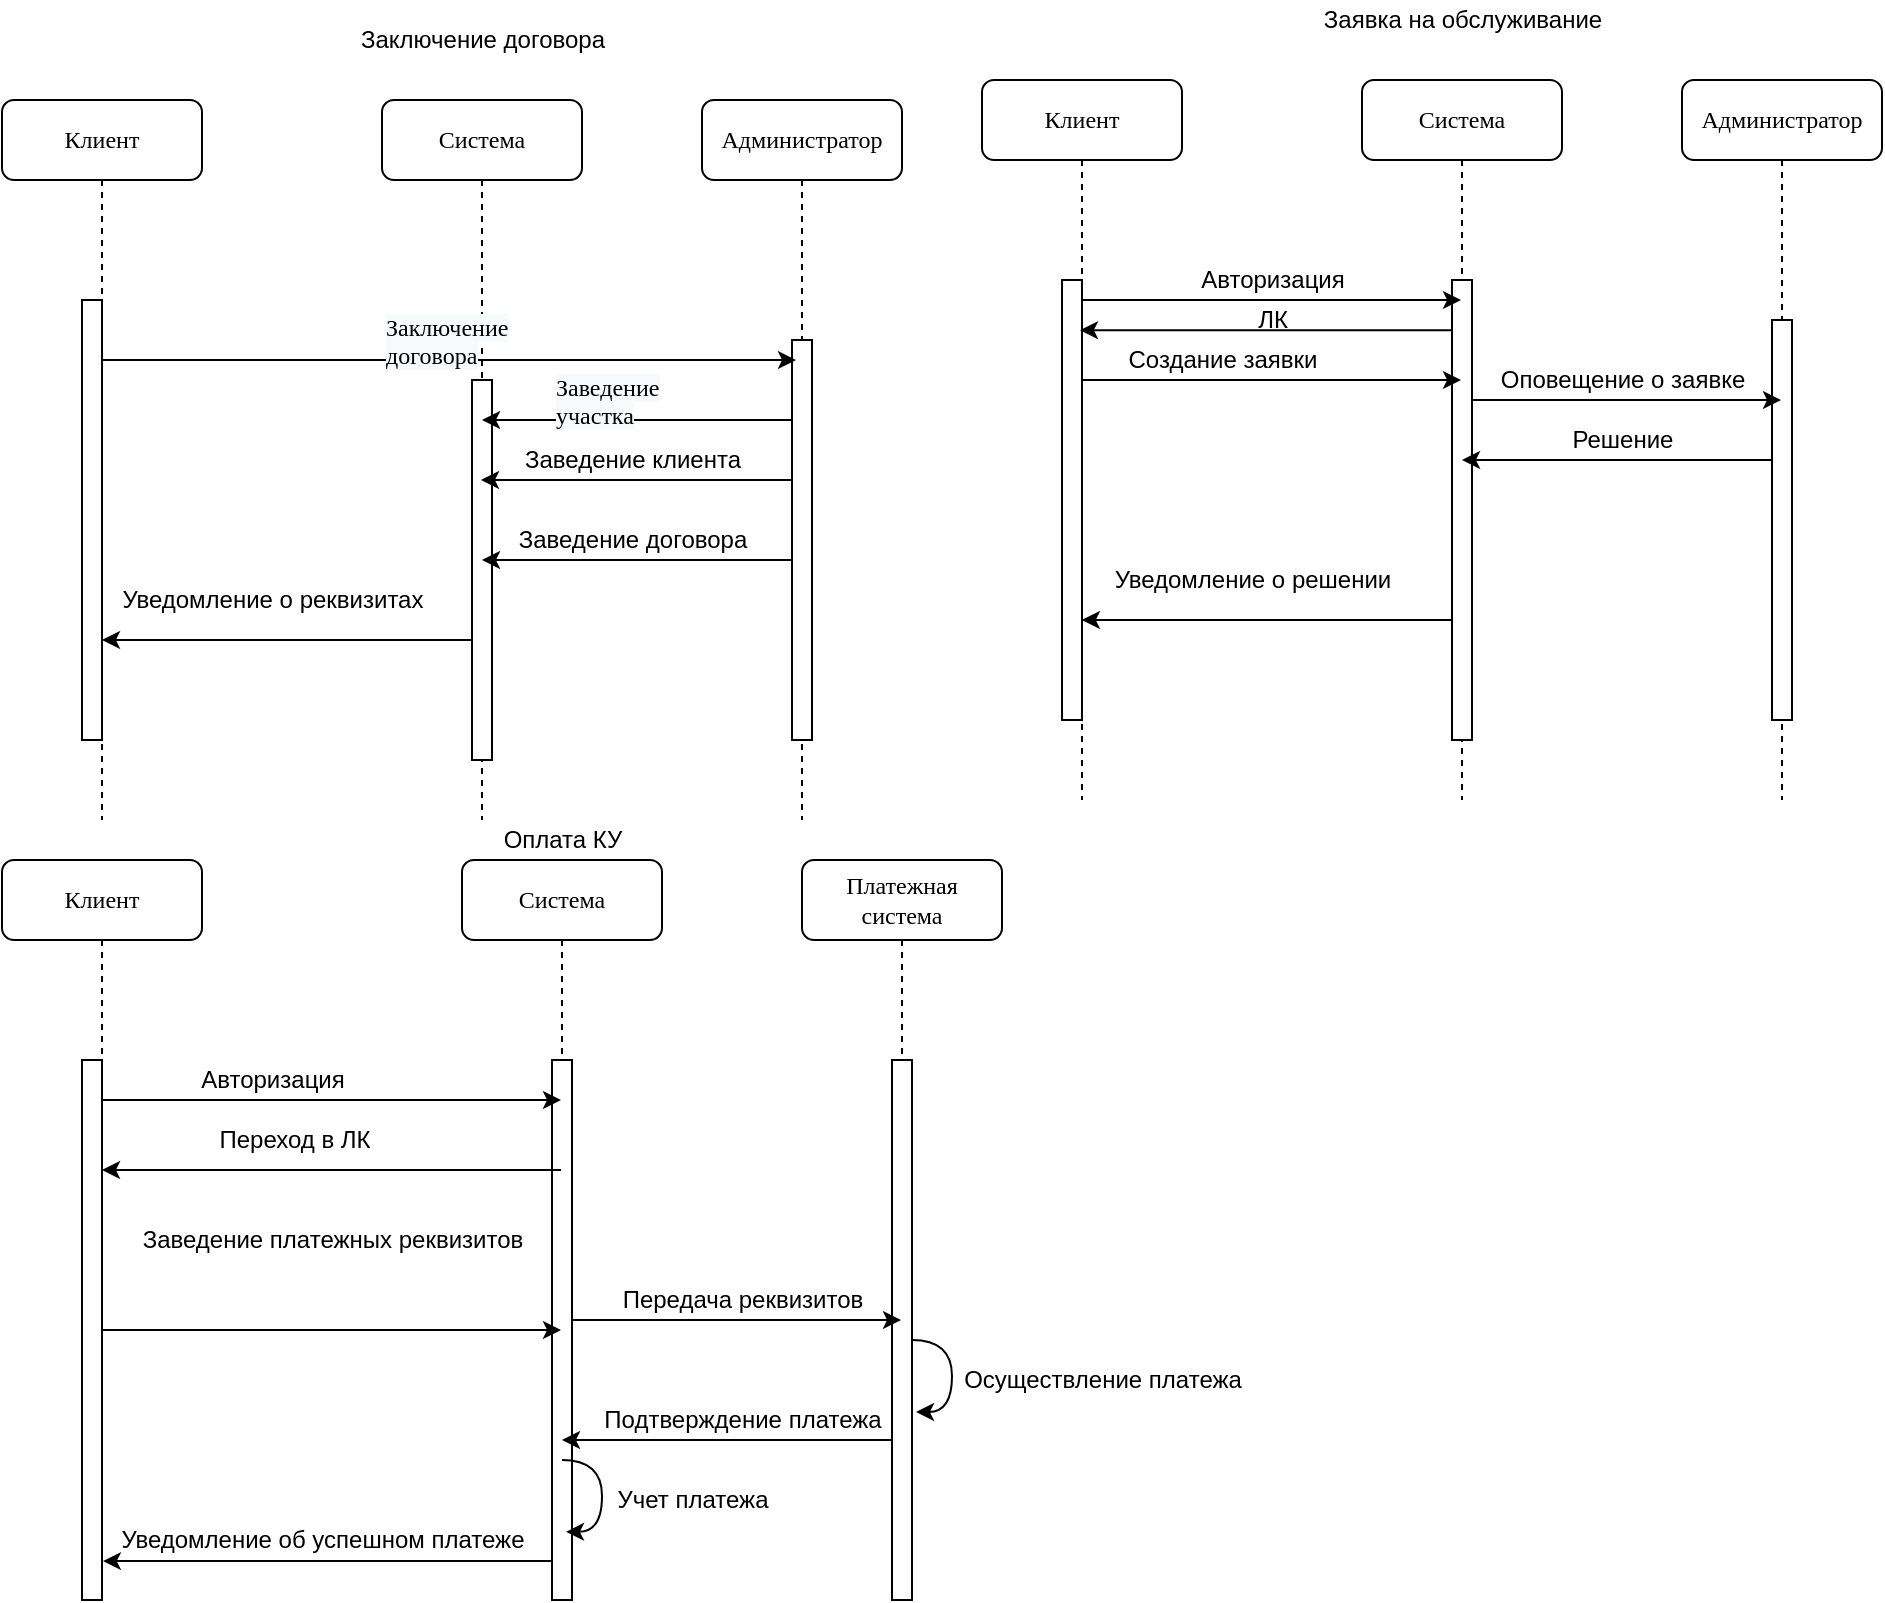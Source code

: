 <mxfile version="13.10.4" type="github">
  <diagram name="Page-1" id="13e1069c-82ec-6db2-03f1-153e76fe0fe0">
    <mxGraphModel dx="2066" dy="842" grid="1" gridSize="10" guides="1" tooltips="1" connect="1" arrows="1" fold="1" page="1" pageScale="1" pageWidth="1100" pageHeight="850" background="#ffffff" math="0" shadow="0">
      <root>
        <mxCell id="0" />
        <mxCell id="1" parent="0" />
        <mxCell id="7baba1c4bc27f4b0-2" value="Система" style="shape=umlLifeline;perimeter=lifelinePerimeter;whiteSpace=wrap;html=1;container=1;collapsible=0;recursiveResize=0;outlineConnect=0;rounded=1;shadow=0;comic=0;labelBackgroundColor=none;strokeWidth=1;fontFamily=Verdana;fontSize=12;align=center;" parent="1" vertex="1">
          <mxGeometry x="290" y="80" width="100" height="360" as="geometry" />
        </mxCell>
        <mxCell id="7baba1c4bc27f4b0-10" value="" style="html=1;points=[];perimeter=orthogonalPerimeter;rounded=0;shadow=0;comic=0;labelBackgroundColor=none;strokeWidth=1;fontFamily=Verdana;fontSize=12;align=center;" parent="7baba1c4bc27f4b0-2" vertex="1">
          <mxGeometry x="45" y="140" width="10" height="190" as="geometry" />
        </mxCell>
        <mxCell id="7baba1c4bc27f4b0-3" value="Администратор" style="shape=umlLifeline;perimeter=lifelinePerimeter;whiteSpace=wrap;html=1;container=1;collapsible=0;recursiveResize=0;outlineConnect=0;rounded=1;shadow=0;comic=0;labelBackgroundColor=none;strokeWidth=1;fontFamily=Verdana;fontSize=12;align=center;" parent="1" vertex="1">
          <mxGeometry x="450" y="80" width="100" height="360" as="geometry" />
        </mxCell>
        <mxCell id="7baba1c4bc27f4b0-13" value="" style="html=1;points=[];perimeter=orthogonalPerimeter;rounded=0;shadow=0;comic=0;labelBackgroundColor=none;strokeWidth=1;fontFamily=Verdana;fontSize=12;align=center;" parent="7baba1c4bc27f4b0-3" vertex="1">
          <mxGeometry x="45" y="120" width="10" height="200" as="geometry" />
        </mxCell>
        <mxCell id="7baba1c4bc27f4b0-8" value="Клиент" style="shape=umlLifeline;perimeter=lifelinePerimeter;whiteSpace=wrap;html=1;container=1;collapsible=0;recursiveResize=0;outlineConnect=0;rounded=1;shadow=0;comic=0;labelBackgroundColor=none;strokeWidth=1;fontFamily=Verdana;fontSize=12;align=center;" parent="1" vertex="1">
          <mxGeometry x="100" y="80" width="100" height="360" as="geometry" />
        </mxCell>
        <mxCell id="7baba1c4bc27f4b0-9" value="" style="html=1;points=[];perimeter=orthogonalPerimeter;rounded=0;shadow=0;comic=0;labelBackgroundColor=none;strokeWidth=1;fontFamily=Verdana;fontSize=12;align=center;" parent="7baba1c4bc27f4b0-8" vertex="1">
          <mxGeometry x="40" y="100" width="10" height="220" as="geometry" />
        </mxCell>
        <mxCell id="EgSJl7PhiY8YRZptXEem-3" value="" style="edgeStyle=none;rounded=0;orthogonalLoop=1;jettySize=auto;html=1;entryX=0.2;entryY=0.05;entryDx=0;entryDy=0;entryPerimeter=0;" parent="1" source="7baba1c4bc27f4b0-9" target="7baba1c4bc27f4b0-13" edge="1">
          <mxGeometry relative="1" as="geometry" />
        </mxCell>
        <mxCell id="EgSJl7PhiY8YRZptXEem-5" value="&lt;span style=&quot;color: rgb(0 , 0 , 0) ; font-family: &amp;#34;verdana&amp;#34; ; font-size: 12px ; font-style: normal ; font-weight: normal ; letter-spacing: normal ; text-align: center ; text-indent: 0px ; text-transform: none ; word-spacing: 0px ; background-color: rgb(248 , 249 , 250) ; text-decoration: none ; display: inline ; float: none&quot;&gt;Заключение договора&lt;/span&gt;" style="text;whiteSpace=wrap;html=1;" parent="1" vertex="1">
          <mxGeometry x="290" y="180" width="80" height="30" as="geometry" />
        </mxCell>
        <mxCell id="EgSJl7PhiY8YRZptXEem-6" style="edgeStyle=none;rounded=0;orthogonalLoop=1;jettySize=auto;html=1;" parent="1" source="7baba1c4bc27f4b0-13" target="7baba1c4bc27f4b0-2" edge="1">
          <mxGeometry relative="1" as="geometry">
            <Array as="points">
              <mxPoint x="430" y="240" />
            </Array>
          </mxGeometry>
        </mxCell>
        <mxCell id="EgSJl7PhiY8YRZptXEem-7" value="&lt;span style=&quot;color: rgb(0 , 0 , 0) ; font-family: &amp;#34;verdana&amp;#34; ; font-size: 12px ; font-style: normal ; font-weight: normal ; letter-spacing: normal ; text-align: center ; text-indent: 0px ; text-transform: none ; word-spacing: 0px ; background-color: rgb(248 , 249 , 250) ; text-decoration: none ; display: inline ; float: none&quot;&gt;Заведение участка&lt;/span&gt;" style="text;whiteSpace=wrap;html=1;" parent="1" vertex="1">
          <mxGeometry x="375" y="210" width="80" height="30" as="geometry" />
        </mxCell>
        <mxCell id="EgSJl7PhiY8YRZptXEem-8" style="edgeStyle=none;rounded=0;orthogonalLoop=1;jettySize=auto;html=1;" parent="1" edge="1">
          <mxGeometry relative="1" as="geometry">
            <mxPoint x="495" y="270" as="sourcePoint" />
            <mxPoint x="339.5" y="270" as="targetPoint" />
          </mxGeometry>
        </mxCell>
        <mxCell id="EgSJl7PhiY8YRZptXEem-9" value="Заведение клиента" style="text;html=1;align=center;verticalAlign=middle;resizable=0;points=[];autosize=1;" parent="1" vertex="1">
          <mxGeometry x="350" y="250" width="130" height="20" as="geometry" />
        </mxCell>
        <mxCell id="EgSJl7PhiY8YRZptXEem-10" style="edgeStyle=none;rounded=0;orthogonalLoop=1;jettySize=auto;html=1;" parent="1" source="7baba1c4bc27f4b0-13" target="7baba1c4bc27f4b0-2" edge="1">
          <mxGeometry relative="1" as="geometry">
            <Array as="points">
              <mxPoint x="400" y="310" />
            </Array>
          </mxGeometry>
        </mxCell>
        <mxCell id="EgSJl7PhiY8YRZptXEem-11" value="Заведение договора" style="text;html=1;align=center;verticalAlign=middle;resizable=0;points=[];autosize=1;" parent="1" vertex="1">
          <mxGeometry x="350" y="290" width="130" height="20" as="geometry" />
        </mxCell>
        <mxCell id="EgSJl7PhiY8YRZptXEem-13" style="edgeStyle=none;rounded=0;orthogonalLoop=1;jettySize=auto;html=1;" parent="1" source="7baba1c4bc27f4b0-10" target="7baba1c4bc27f4b0-8" edge="1">
          <mxGeometry relative="1" as="geometry">
            <Array as="points">
              <mxPoint x="200" y="350" />
            </Array>
          </mxGeometry>
        </mxCell>
        <mxCell id="EgSJl7PhiY8YRZptXEem-14" value="Уведомление о реквизитах" style="text;html=1;align=center;verticalAlign=middle;resizable=0;points=[];autosize=1;" parent="1" vertex="1">
          <mxGeometry x="150" y="320" width="170" height="20" as="geometry" />
        </mxCell>
        <mxCell id="EgSJl7PhiY8YRZptXEem-18" value="Система" style="shape=umlLifeline;perimeter=lifelinePerimeter;whiteSpace=wrap;html=1;container=1;collapsible=0;recursiveResize=0;outlineConnect=0;rounded=1;shadow=0;comic=0;labelBackgroundColor=none;strokeWidth=1;fontFamily=Verdana;fontSize=12;align=center;" parent="1" vertex="1">
          <mxGeometry x="330" y="460" width="100" height="370" as="geometry" />
        </mxCell>
        <mxCell id="EgSJl7PhiY8YRZptXEem-19" value="" style="html=1;points=[];perimeter=orthogonalPerimeter;rounded=0;shadow=0;comic=0;labelBackgroundColor=none;strokeWidth=1;fontFamily=Verdana;fontSize=12;align=center;" parent="EgSJl7PhiY8YRZptXEem-18" vertex="1">
          <mxGeometry x="45" y="100" width="10" height="270" as="geometry" />
        </mxCell>
        <mxCell id="EgSJl7PhiY8YRZptXEem-22" value="Клиент" style="shape=umlLifeline;perimeter=lifelinePerimeter;whiteSpace=wrap;html=1;container=1;collapsible=0;recursiveResize=0;outlineConnect=0;rounded=1;shadow=0;comic=0;labelBackgroundColor=none;strokeWidth=1;fontFamily=Verdana;fontSize=12;align=center;" parent="1" vertex="1">
          <mxGeometry x="100" y="460" width="100" height="370" as="geometry" />
        </mxCell>
        <mxCell id="EgSJl7PhiY8YRZptXEem-23" value="" style="html=1;points=[];perimeter=orthogonalPerimeter;rounded=0;shadow=0;comic=0;labelBackgroundColor=none;strokeWidth=1;fontFamily=Verdana;fontSize=12;align=center;" parent="EgSJl7PhiY8YRZptXEem-22" vertex="1">
          <mxGeometry x="40" y="100" width="10" height="270" as="geometry" />
        </mxCell>
        <mxCell id="EgSJl7PhiY8YRZptXEem-34" value="Заключение договора" style="text;html=1;align=center;verticalAlign=middle;resizable=0;points=[];autosize=1;" parent="1" vertex="1">
          <mxGeometry x="270" y="40" width="140" height="20" as="geometry" />
        </mxCell>
        <mxCell id="EgSJl7PhiY8YRZptXEem-35" style="edgeStyle=none;rounded=0;orthogonalLoop=1;jettySize=auto;html=1;" parent="1" source="EgSJl7PhiY8YRZptXEem-23" target="EgSJl7PhiY8YRZptXEem-18" edge="1">
          <mxGeometry relative="1" as="geometry">
            <Array as="points">
              <mxPoint x="240" y="580" />
            </Array>
          </mxGeometry>
        </mxCell>
        <mxCell id="EgSJl7PhiY8YRZptXEem-36" value="Авторизация" style="text;html=1;align=center;verticalAlign=middle;resizable=0;points=[];autosize=1;" parent="1" vertex="1">
          <mxGeometry x="190" y="560" width="90" height="20" as="geometry" />
        </mxCell>
        <mxCell id="EgSJl7PhiY8YRZptXEem-38" style="edgeStyle=none;rounded=0;orthogonalLoop=1;jettySize=auto;html=1;" parent="1" source="EgSJl7PhiY8YRZptXEem-18" edge="1">
          <mxGeometry relative="1" as="geometry">
            <mxPoint x="335.5" y="615" as="sourcePoint" />
            <mxPoint x="150" y="615" as="targetPoint" />
          </mxGeometry>
        </mxCell>
        <mxCell id="EgSJl7PhiY8YRZptXEem-39" value="Переход в ЛК" style="text;html=1;align=center;verticalAlign=middle;resizable=0;points=[];autosize=1;" parent="1" vertex="1">
          <mxGeometry x="200.5" y="590" width="90" height="20" as="geometry" />
        </mxCell>
        <mxCell id="EgSJl7PhiY8YRZptXEem-40" style="edgeStyle=none;rounded=0;orthogonalLoop=1;jettySize=auto;html=1;" parent="1" source="EgSJl7PhiY8YRZptXEem-23" target="EgSJl7PhiY8YRZptXEem-18" edge="1">
          <mxGeometry relative="1" as="geometry" />
        </mxCell>
        <mxCell id="EgSJl7PhiY8YRZptXEem-41" value="Заведение платежных реквизитов" style="text;html=1;align=center;verticalAlign=middle;resizable=0;points=[];autosize=1;" parent="1" vertex="1">
          <mxGeometry x="160" y="640" width="210" height="20" as="geometry" />
        </mxCell>
        <mxCell id="EgSJl7PhiY8YRZptXEem-42" value="Платежная система" style="shape=umlLifeline;perimeter=lifelinePerimeter;whiteSpace=wrap;html=1;container=1;collapsible=0;recursiveResize=0;outlineConnect=0;rounded=1;shadow=0;comic=0;labelBackgroundColor=none;strokeWidth=1;fontFamily=Verdana;fontSize=12;align=center;" parent="1" vertex="1">
          <mxGeometry x="500" y="460" width="100" height="370" as="geometry" />
        </mxCell>
        <mxCell id="EgSJl7PhiY8YRZptXEem-43" value="" style="html=1;points=[];perimeter=orthogonalPerimeter;rounded=0;shadow=0;comic=0;labelBackgroundColor=none;strokeWidth=1;fontFamily=Verdana;fontSize=12;align=center;" parent="EgSJl7PhiY8YRZptXEem-42" vertex="1">
          <mxGeometry x="45" y="100" width="10" height="270" as="geometry" />
        </mxCell>
        <mxCell id="EgSJl7PhiY8YRZptXEem-47" style="edgeStyle=orthogonalEdgeStyle;curved=1;rounded=0;orthogonalLoop=1;jettySize=auto;html=1;" parent="EgSJl7PhiY8YRZptXEem-42" source="EgSJl7PhiY8YRZptXEem-43" edge="1">
          <mxGeometry relative="1" as="geometry">
            <mxPoint x="57" y="276" as="targetPoint" />
            <Array as="points">
              <mxPoint x="75" y="240" />
              <mxPoint x="75" y="276" />
            </Array>
          </mxGeometry>
        </mxCell>
        <mxCell id="EgSJl7PhiY8YRZptXEem-44" style="edgeStyle=none;rounded=0;orthogonalLoop=1;jettySize=auto;html=1;" parent="1" source="EgSJl7PhiY8YRZptXEem-19" target="EgSJl7PhiY8YRZptXEem-42" edge="1">
          <mxGeometry relative="1" as="geometry">
            <Array as="points">
              <mxPoint x="460" y="690" />
            </Array>
          </mxGeometry>
        </mxCell>
        <mxCell id="EgSJl7PhiY8YRZptXEem-45" value="Передача реквизитов" style="text;html=1;align=center;verticalAlign=middle;resizable=0;points=[];autosize=1;" parent="1" vertex="1">
          <mxGeometry x="400" y="670" width="140" height="20" as="geometry" />
        </mxCell>
        <mxCell id="EgSJl7PhiY8YRZptXEem-48" value="Осуществление платежа" style="text;html=1;align=center;verticalAlign=middle;resizable=0;points=[];autosize=1;" parent="1" vertex="1">
          <mxGeometry x="570" y="710" width="160" height="20" as="geometry" />
        </mxCell>
        <mxCell id="EgSJl7PhiY8YRZptXEem-49" style="rounded=0;orthogonalLoop=1;jettySize=auto;html=1;" parent="1" source="EgSJl7PhiY8YRZptXEem-43" target="EgSJl7PhiY8YRZptXEem-18" edge="1">
          <mxGeometry relative="1" as="geometry">
            <Array as="points">
              <mxPoint x="470" y="750" />
            </Array>
          </mxGeometry>
        </mxCell>
        <mxCell id="EgSJl7PhiY8YRZptXEem-50" value="Подтверждение платежа" style="text;html=1;align=center;verticalAlign=middle;resizable=0;points=[];autosize=1;" parent="1" vertex="1">
          <mxGeometry x="390" y="730" width="160" height="20" as="geometry" />
        </mxCell>
        <mxCell id="EgSJl7PhiY8YRZptXEem-51" style="edgeStyle=orthogonalEdgeStyle;curved=1;rounded=0;orthogonalLoop=1;jettySize=auto;html=1;entryX=1.2;entryY=0.765;entryDx=0;entryDy=0;entryPerimeter=0;" parent="1" edge="1">
          <mxGeometry relative="1" as="geometry">
            <mxPoint x="382" y="795.92" as="targetPoint" />
            <mxPoint x="380" y="759.999" as="sourcePoint" />
            <Array as="points">
              <mxPoint x="400" y="759.97" />
              <mxPoint x="400" y="795.97" />
            </Array>
          </mxGeometry>
        </mxCell>
        <mxCell id="EgSJl7PhiY8YRZptXEem-52" value="Учет платежа" style="text;html=1;align=center;verticalAlign=middle;resizable=0;points=[];autosize=1;" parent="1" vertex="1">
          <mxGeometry x="400" y="770" width="90" height="20" as="geometry" />
        </mxCell>
        <mxCell id="EgSJl7PhiY8YRZptXEem-53" style="edgeStyle=none;rounded=0;orthogonalLoop=1;jettySize=auto;html=1;entryX=1.043;entryY=0.928;entryDx=0;entryDy=0;entryPerimeter=0;" parent="1" source="EgSJl7PhiY8YRZptXEem-19" target="EgSJl7PhiY8YRZptXEem-23" edge="1">
          <mxGeometry relative="1" as="geometry" />
        </mxCell>
        <mxCell id="EgSJl7PhiY8YRZptXEem-54" value="Уведомление об успешном платеже" style="text;html=1;align=center;verticalAlign=middle;resizable=0;points=[];autosize=1;" parent="1" vertex="1">
          <mxGeometry x="150" y="790" width="220" height="20" as="geometry" />
        </mxCell>
        <mxCell id="EgSJl7PhiY8YRZptXEem-55" value="Оплата КУ" style="text;html=1;align=center;verticalAlign=middle;resizable=0;points=[];autosize=1;" parent="1" vertex="1">
          <mxGeometry x="340" y="440" width="80" height="20" as="geometry" />
        </mxCell>
        <mxCell id="EgSJl7PhiY8YRZptXEem-72" value="Система" style="shape=umlLifeline;perimeter=lifelinePerimeter;whiteSpace=wrap;html=1;container=1;collapsible=0;recursiveResize=0;outlineConnect=0;rounded=1;shadow=0;comic=0;labelBackgroundColor=none;strokeWidth=1;fontFamily=Verdana;fontSize=12;align=center;" parent="1" vertex="1">
          <mxGeometry x="780" y="70" width="100" height="360" as="geometry" />
        </mxCell>
        <mxCell id="EgSJl7PhiY8YRZptXEem-73" value="" style="html=1;points=[];perimeter=orthogonalPerimeter;rounded=0;shadow=0;comic=0;labelBackgroundColor=none;strokeWidth=1;fontFamily=Verdana;fontSize=12;align=center;" parent="EgSJl7PhiY8YRZptXEem-72" vertex="1">
          <mxGeometry x="45" y="100" width="10" height="230" as="geometry" />
        </mxCell>
        <mxCell id="EgSJl7PhiY8YRZptXEem-74" value="Администратор" style="shape=umlLifeline;perimeter=lifelinePerimeter;whiteSpace=wrap;html=1;container=1;collapsible=0;recursiveResize=0;outlineConnect=0;rounded=1;shadow=0;comic=0;labelBackgroundColor=none;strokeWidth=1;fontFamily=Verdana;fontSize=12;align=center;" parent="1" vertex="1">
          <mxGeometry x="940" y="70" width="100" height="360" as="geometry" />
        </mxCell>
        <mxCell id="EgSJl7PhiY8YRZptXEem-75" value="" style="html=1;points=[];perimeter=orthogonalPerimeter;rounded=0;shadow=0;comic=0;labelBackgroundColor=none;strokeWidth=1;fontFamily=Verdana;fontSize=12;align=center;" parent="EgSJl7PhiY8YRZptXEem-74" vertex="1">
          <mxGeometry x="45" y="120" width="10" height="200" as="geometry" />
        </mxCell>
        <mxCell id="EgSJl7PhiY8YRZptXEem-76" value="" style="html=1;points=[];perimeter=orthogonalPerimeter;rounded=0;shadow=0;comic=0;labelBackgroundColor=none;strokeWidth=1;fontFamily=Verdana;fontSize=12;align=center;" parent="1" vertex="1">
          <mxGeometry x="630" y="170" width="10" height="220" as="geometry" />
        </mxCell>
        <mxCell id="EgSJl7PhiY8YRZptXEem-85" style="edgeStyle=none;rounded=0;orthogonalLoop=1;jettySize=auto;html=1;" parent="1" source="EgSJl7PhiY8YRZptXEem-73" edge="1">
          <mxGeometry relative="1" as="geometry">
            <mxPoint x="639.929" y="340" as="targetPoint" />
            <Array as="points">
              <mxPoint x="730" y="340" />
              <mxPoint x="690" y="340" />
            </Array>
          </mxGeometry>
        </mxCell>
        <mxCell id="EgSJl7PhiY8YRZptXEem-86" value="Уведомление о решении" style="text;html=1;align=center;verticalAlign=middle;resizable=0;points=[];autosize=1;" parent="1" vertex="1">
          <mxGeometry x="645" y="310" width="160" height="20" as="geometry" />
        </mxCell>
        <mxCell id="EgSJl7PhiY8YRZptXEem-87" value="Заявка на обслуживание" style="text;html=1;align=center;verticalAlign=middle;resizable=0;points=[];autosize=1;" parent="1" vertex="1">
          <mxGeometry x="750" y="30" width="160" height="20" as="geometry" />
        </mxCell>
        <mxCell id="EgSJl7PhiY8YRZptXEem-88" value="Клиент" style="shape=umlLifeline;perimeter=lifelinePerimeter;whiteSpace=wrap;html=1;container=1;collapsible=0;recursiveResize=0;outlineConnect=0;rounded=1;shadow=0;comic=0;labelBackgroundColor=none;strokeWidth=1;fontFamily=Verdana;fontSize=12;align=center;" parent="1" vertex="1">
          <mxGeometry x="590" y="70" width="100" height="360" as="geometry" />
        </mxCell>
        <mxCell id="EgSJl7PhiY8YRZptXEem-89" value="" style="html=1;points=[];perimeter=orthogonalPerimeter;rounded=0;shadow=0;comic=0;labelBackgroundColor=none;strokeWidth=1;fontFamily=Verdana;fontSize=12;align=center;" parent="EgSJl7PhiY8YRZptXEem-88" vertex="1">
          <mxGeometry x="40" y="100" width="10" height="220" as="geometry" />
        </mxCell>
        <mxCell id="EgSJl7PhiY8YRZptXEem-90" style="edgeStyle=none;rounded=0;orthogonalLoop=1;jettySize=auto;html=1;" parent="1" source="EgSJl7PhiY8YRZptXEem-89" target="EgSJl7PhiY8YRZptXEem-72" edge="1">
          <mxGeometry relative="1" as="geometry">
            <Array as="points">
              <mxPoint x="730" y="180" />
            </Array>
          </mxGeometry>
        </mxCell>
        <mxCell id="EgSJl7PhiY8YRZptXEem-91" value="Авторизация" style="text;html=1;align=center;verticalAlign=middle;resizable=0;points=[];autosize=1;" parent="1" vertex="1">
          <mxGeometry x="690" y="160" width="90" height="20" as="geometry" />
        </mxCell>
        <mxCell id="EgSJl7PhiY8YRZptXEem-92" style="edgeStyle=none;rounded=0;orthogonalLoop=1;jettySize=auto;html=1;entryX=0.9;entryY=0.114;entryDx=0;entryDy=0;entryPerimeter=0;" parent="1" source="EgSJl7PhiY8YRZptXEem-73" target="EgSJl7PhiY8YRZptXEem-89" edge="1">
          <mxGeometry relative="1" as="geometry" />
        </mxCell>
        <mxCell id="EgSJl7PhiY8YRZptXEem-93" value="ЛК" style="text;html=1;align=center;verticalAlign=middle;resizable=0;points=[];autosize=1;" parent="1" vertex="1">
          <mxGeometry x="720" y="180" width="30" height="20" as="geometry" />
        </mxCell>
        <mxCell id="EgSJl7PhiY8YRZptXEem-94" style="edgeStyle=none;rounded=0;orthogonalLoop=1;jettySize=auto;html=1;" parent="1" source="EgSJl7PhiY8YRZptXEem-89" target="EgSJl7PhiY8YRZptXEem-72" edge="1">
          <mxGeometry relative="1" as="geometry">
            <Array as="points">
              <mxPoint x="730" y="220" />
            </Array>
          </mxGeometry>
        </mxCell>
        <mxCell id="EgSJl7PhiY8YRZptXEem-95" value="Создание заявки" style="text;html=1;align=center;verticalAlign=middle;resizable=0;points=[];autosize=1;" parent="1" vertex="1">
          <mxGeometry x="655" y="200" width="110" height="20" as="geometry" />
        </mxCell>
        <mxCell id="EgSJl7PhiY8YRZptXEem-96" style="edgeStyle=none;rounded=0;orthogonalLoop=1;jettySize=auto;html=1;" parent="1" source="EgSJl7PhiY8YRZptXEem-73" target="EgSJl7PhiY8YRZptXEem-74" edge="1">
          <mxGeometry relative="1" as="geometry">
            <mxPoint x="890" y="250" as="targetPoint" />
            <Array as="points">
              <mxPoint x="910" y="230" />
            </Array>
          </mxGeometry>
        </mxCell>
        <mxCell id="EgSJl7PhiY8YRZptXEem-97" value="Оповещение о заявке" style="text;html=1;align=center;verticalAlign=middle;resizable=0;points=[];autosize=1;" parent="1" vertex="1">
          <mxGeometry x="840" y="210" width="140" height="20" as="geometry" />
        </mxCell>
        <mxCell id="EgSJl7PhiY8YRZptXEem-98" style="edgeStyle=none;rounded=0;orthogonalLoop=1;jettySize=auto;html=1;" parent="1" source="EgSJl7PhiY8YRZptXEem-75" target="EgSJl7PhiY8YRZptXEem-72" edge="1">
          <mxGeometry relative="1" as="geometry">
            <Array as="points">
              <mxPoint x="910" y="260" />
              <mxPoint x="870" y="260" />
            </Array>
          </mxGeometry>
        </mxCell>
        <mxCell id="EgSJl7PhiY8YRZptXEem-99" value="Решение" style="text;html=1;align=center;verticalAlign=middle;resizable=0;points=[];autosize=1;" parent="1" vertex="1">
          <mxGeometry x="875" y="240" width="70" height="20" as="geometry" />
        </mxCell>
      </root>
    </mxGraphModel>
  </diagram>
</mxfile>
